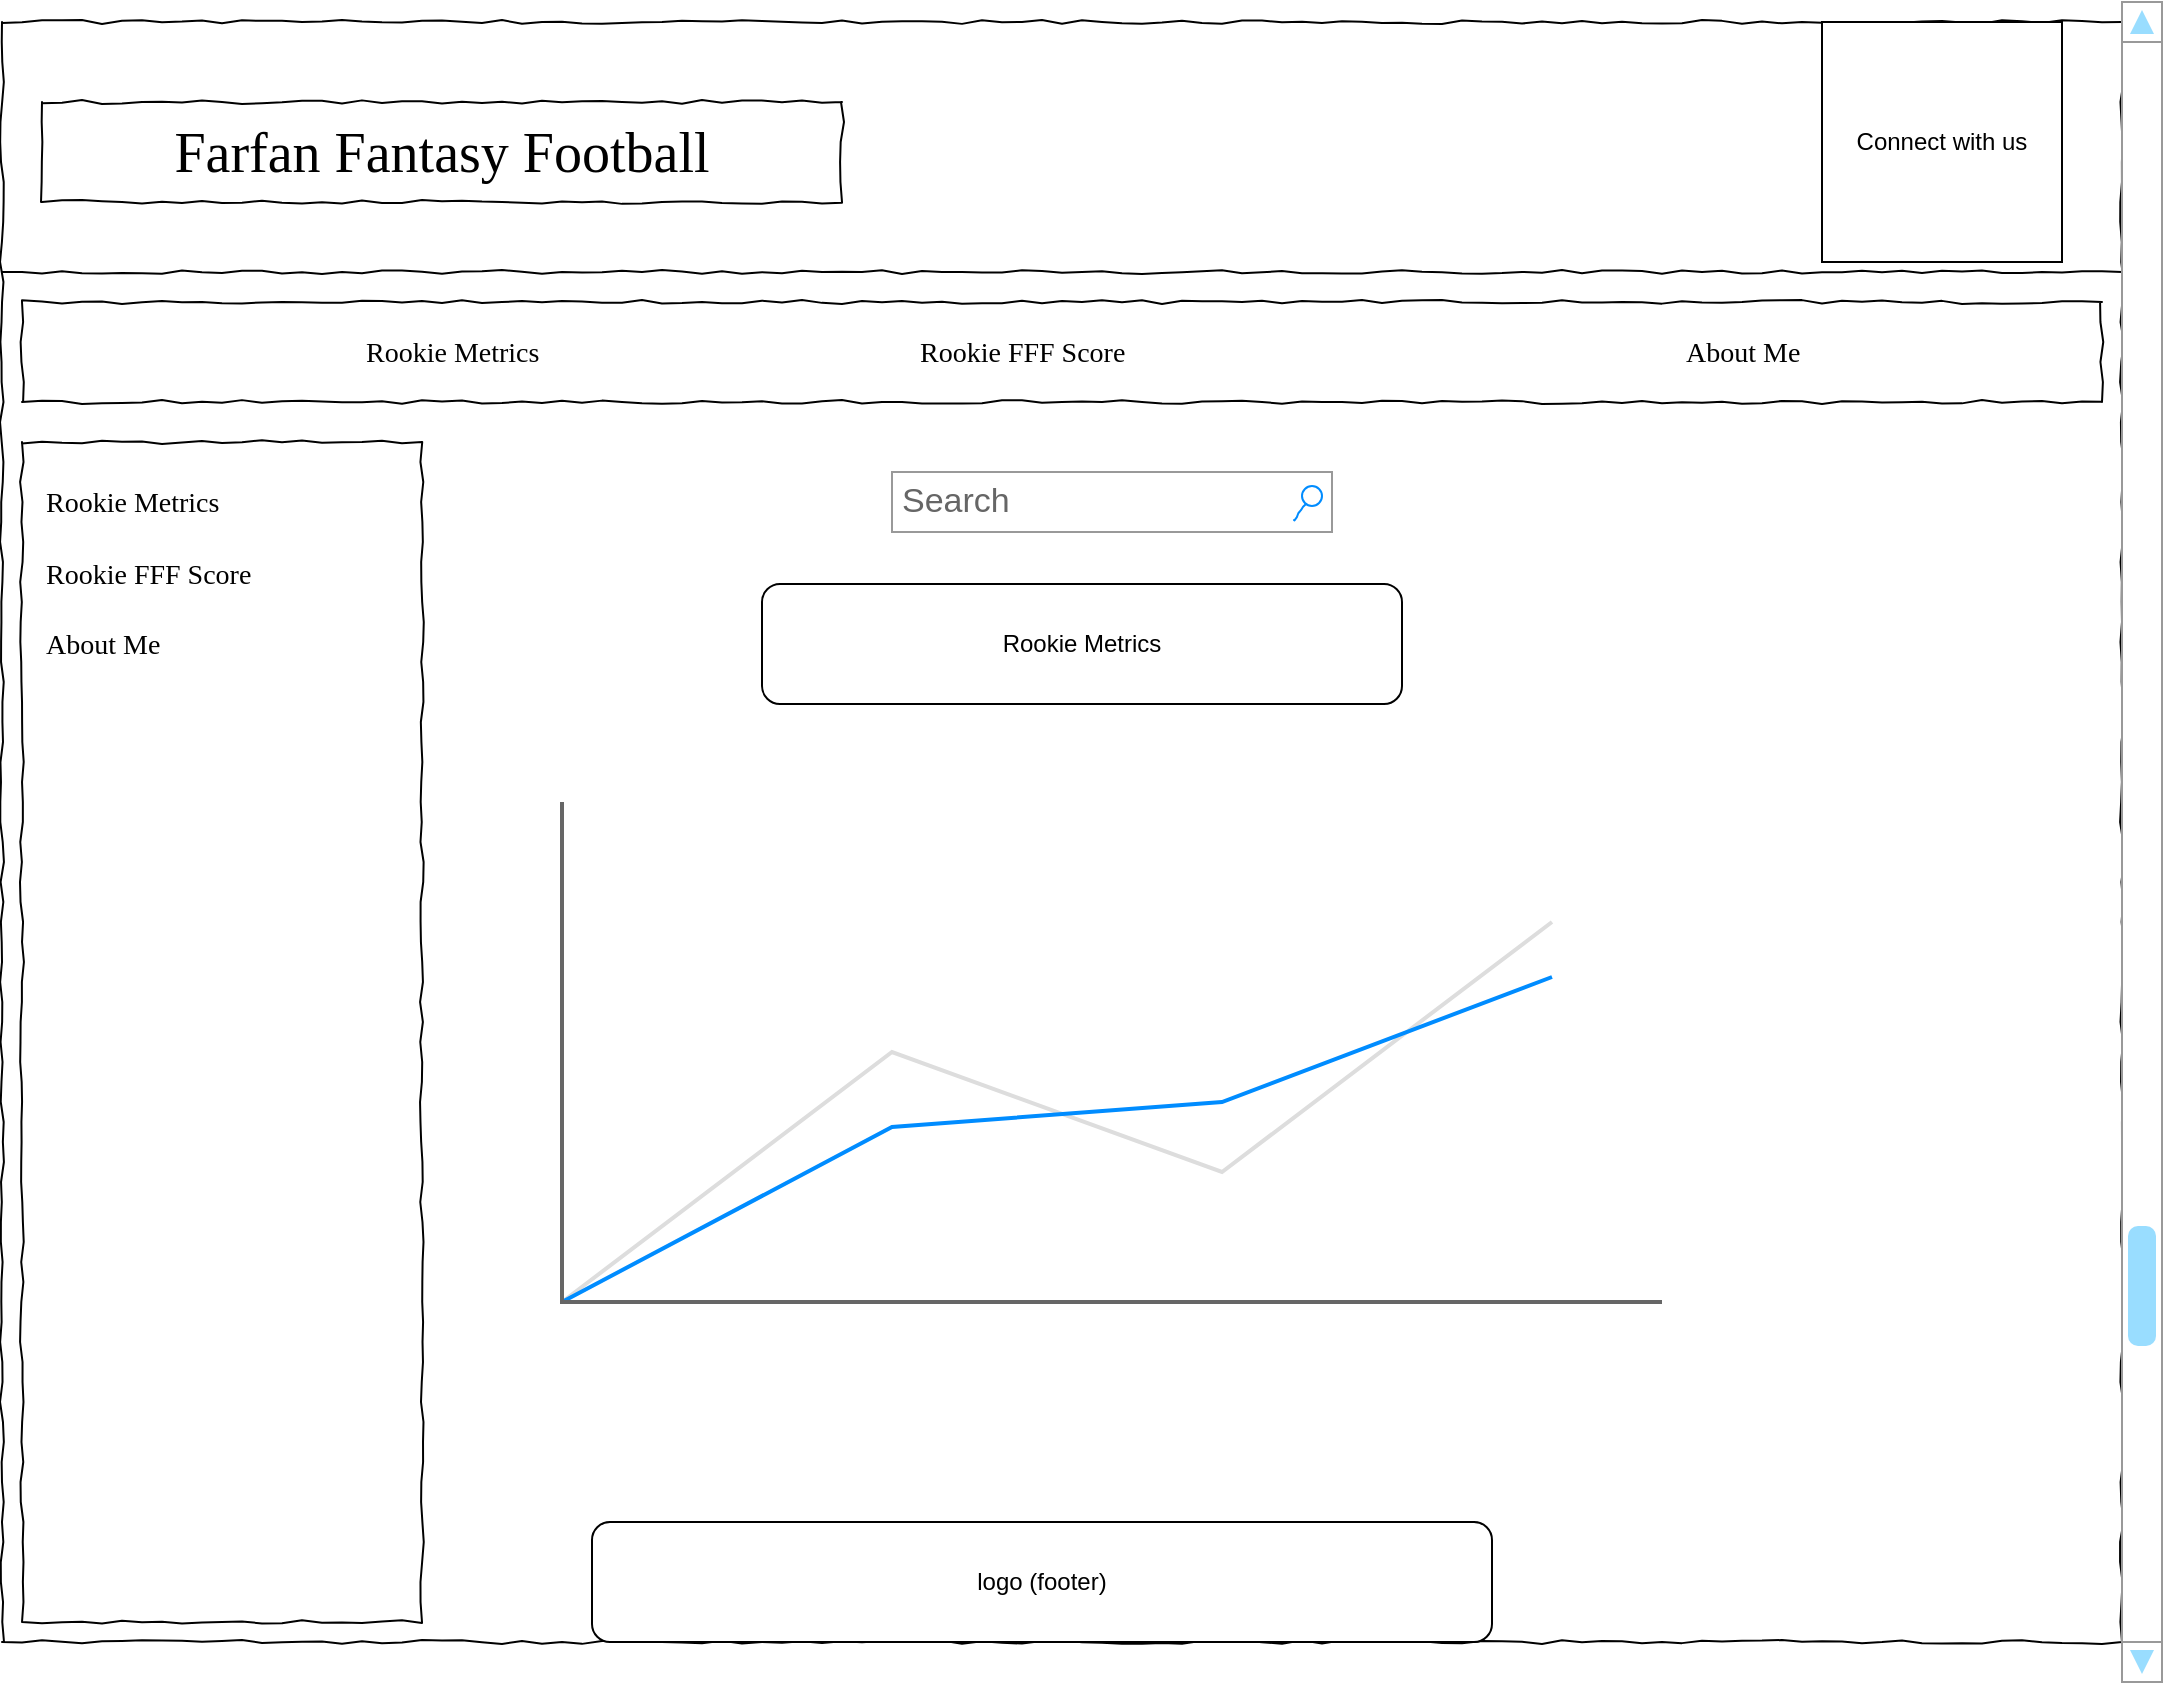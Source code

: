 <mxfile version="17.4.2" type="google"><diagram name="Page-1" id="03018318-947c-dd8e-b7a3-06fadd420f32"><mxGraphModel grid="1" page="1" gridSize="10" guides="1" tooltips="1" connect="1" arrows="1" fold="1" pageScale="1" pageWidth="1100" pageHeight="850" background="none" math="0" shadow="0"><root><mxCell id="0"/><mxCell id="1" parent="0"/><mxCell id="677b7b8949515195-1" value="" style="whiteSpace=wrap;html=1;rounded=0;shadow=0;labelBackgroundColor=none;strokeColor=#000000;strokeWidth=1;fillColor=none;fontFamily=Verdana;fontSize=12;fontColor=#000000;align=center;comic=1;" vertex="1" parent="1"><mxGeometry x="20" y="20" width="1060" height="810" as="geometry"/></mxCell><mxCell id="677b7b8949515195-2" value="Farfan Fantasy Football" style="whiteSpace=wrap;html=1;rounded=0;shadow=0;labelBackgroundColor=none;strokeWidth=1;fontFamily=Verdana;fontSize=28;align=center;comic=1;" vertex="1" parent="1"><mxGeometry x="40" y="60" width="400" height="50" as="geometry"/></mxCell><mxCell id="677b7b8949515195-3" value="Search" style="strokeWidth=1;shadow=0;dashed=0;align=center;html=1;shape=mxgraph.mockup.forms.searchBox;strokeColor=#999999;mainText=;strokeColor2=#008cff;fontColor=#666666;fontSize=17;align=left;spacingLeft=3;rounded=0;labelBackgroundColor=none;comic=1;" vertex="1" parent="1"><mxGeometry x="465" y="245" width="220" height="30" as="geometry"/></mxCell><mxCell id="677b7b8949515195-8" value="" style="whiteSpace=wrap;html=1;rounded=0;shadow=0;labelBackgroundColor=none;strokeWidth=1;fillColor=none;fontFamily=Verdana;fontSize=12;align=center;comic=1;" vertex="1" parent="1"><mxGeometry x="30" y="230" width="200" height="590" as="geometry"/></mxCell><mxCell id="677b7b8949515195-9" value="" style="line;strokeWidth=1;html=1;rounded=0;shadow=0;labelBackgroundColor=none;fillColor=none;fontFamily=Verdana;fontSize=14;fontColor=#000000;align=center;comic=1;" vertex="1" parent="1"><mxGeometry x="20" y="140" width="1060" height="10" as="geometry"/></mxCell><mxCell id="677b7b8949515195-10" value="" style="whiteSpace=wrap;html=1;rounded=0;shadow=0;labelBackgroundColor=none;strokeWidth=1;fillColor=none;fontFamily=Verdana;fontSize=12;align=center;comic=1;" vertex="1" parent="1"><mxGeometry x="30" y="160" width="1040" height="50" as="geometry"/></mxCell><mxCell id="677b7b8949515195-11" value="Rookie Metrics" style="text;html=1;points=[];align=left;verticalAlign=top;spacingTop=-4;fontSize=14;fontFamily=Verdana" vertex="1" parent="1"><mxGeometry x="200" y="175" width="70" height="20" as="geometry"/></mxCell><mxCell id="677b7b8949515195-12" value="Rookie FFF Score" style="text;html=1;points=[];align=left;verticalAlign=top;spacingTop=-4;fontSize=14;fontFamily=Verdana" vertex="1" parent="1"><mxGeometry x="477" y="175" width="60" height="20" as="geometry"/></mxCell><mxCell id="677b7b8949515195-13" value="About Me" style="text;html=1;points=[];align=left;verticalAlign=top;spacingTop=-4;fontSize=14;fontFamily=Verdana" vertex="1" parent="1"><mxGeometry x="860" y="175" width="60" height="20" as="geometry"/></mxCell><mxCell id="677b7b8949515195-27" value="Rookie Metrics" style="text;html=1;points=[];align=left;verticalAlign=top;spacingTop=-4;fontSize=14;fontFamily=Verdana" vertex="1" parent="1"><mxGeometry x="40" y="250" width="170" height="20" as="geometry"/></mxCell><mxCell id="677b7b8949515195-28" value="Rookie FFF Score" style="text;html=1;points=[];align=left;verticalAlign=top;spacingTop=-4;fontSize=14;fontFamily=Verdana" vertex="1" parent="1"><mxGeometry x="40" y="286" width="170" height="20" as="geometry"/></mxCell><mxCell id="677b7b8949515195-29" value="About Me" style="text;html=1;points=[];align=left;verticalAlign=top;spacingTop=-4;fontSize=14;fontFamily=Verdana" vertex="1" parent="1"><mxGeometry x="40" y="321" width="170" height="20" as="geometry"/></mxCell><mxCell id="Rogiq3_PFJb3JXOciqh8-1" value="Connect with us" style="whiteSpace=wrap;html=1;aspect=fixed;" vertex="1" parent="1"><mxGeometry x="930" y="20" width="120" height="120" as="geometry"/></mxCell><mxCell id="Rogiq3_PFJb3JXOciqh8-7" value="" style="verticalLabelPosition=bottom;shadow=0;dashed=0;align=center;html=1;verticalAlign=top;strokeWidth=1;shape=mxgraph.mockup.navigation.scrollBar;strokeColor=#999999;barPos=20;fillColor2=#99ddff;strokeColor2=none;direction=north;" vertex="1" parent="1"><mxGeometry x="1080" y="10" width="20" height="840" as="geometry"/></mxCell><mxCell id="Rogiq3_PFJb3JXOciqh8-36" value="logo (footer)" style="rounded=1;whiteSpace=wrap;html=1;" vertex="1" parent="1"><mxGeometry x="315" y="770" width="450" height="60" as="geometry"/></mxCell><mxCell id="Rogiq3_PFJb3JXOciqh8-38" value="Rookie Metrics" style="rounded=1;whiteSpace=wrap;html=1;" vertex="1" parent="1"><mxGeometry x="400" y="301" width="320" height="60" as="geometry"/></mxCell><mxCell id="Rogiq3_PFJb3JXOciqh8-39" value="" style="verticalLabelPosition=bottom;shadow=0;dashed=0;align=center;html=1;verticalAlign=top;strokeWidth=1;shape=mxgraph.mockup.graphics.lineChart;strokeColor=none;strokeColor2=#666666;strokeColor3=#008cff;strokeColor4=#dddddd;" vertex="1" parent="1"><mxGeometry x="300" y="410" width="550" height="250" as="geometry"/></mxCell></root></mxGraphModel></diagram></mxfile>